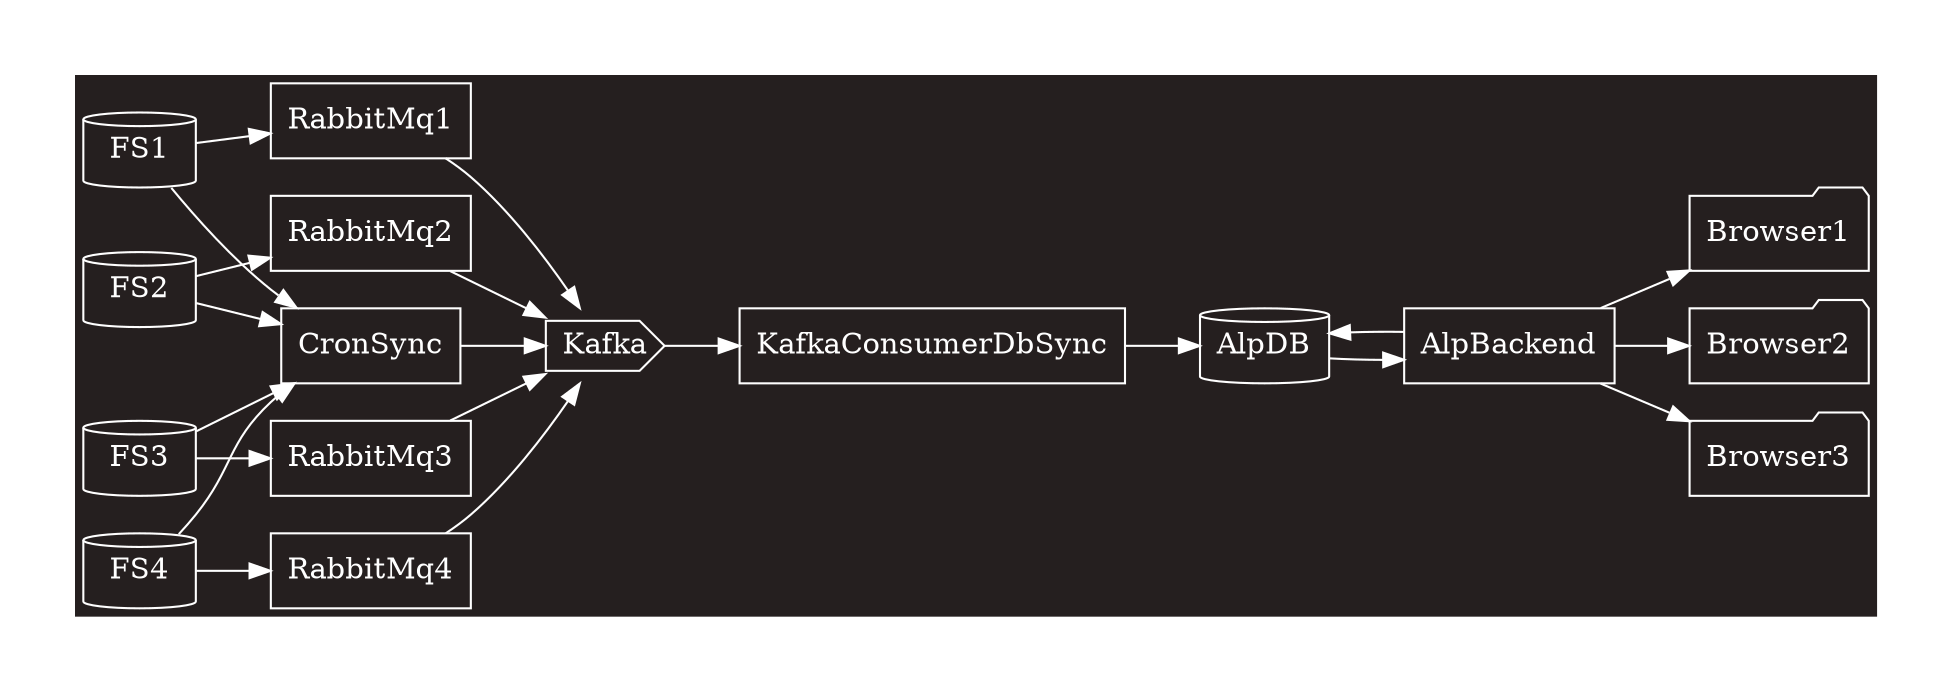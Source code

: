 digraph D {
	// https://www.graphviz.org/doc/info/shapes.html
	rankdir=LR;

	graph [bgcolor="#251F1F", margin=0.5];
	edge  [color=white, fontcolor=white];
	node  [color=white, fontcolor=white, shape=box];

	FS1, FS2, FS3, FS4 [shape=cylinder];
	AlpDB [shape=cylinder];
	Kafka [shape=cds];
	Browser1, Browser2, Browser3 [shape=folder];

	FS1 -> RabbitMq1;
	FS2 -> RabbitMq2;
	FS3 -> RabbitMq3;
	FS4 -> RabbitMq4;

	RabbitMq1, RabbitMq2, RabbitMq3, RabbitMq4 -> Kafka

	FS1, FS2, FS3, FS4 -> CronSync -> Kafka;

	Kafka -> KafkaConsumerDbSync -> AlpDB;
	AlpDB -> AlpBackend -> AlpDB;
	AlpBackend -> Browser1, Browser2, Browser3;
}

